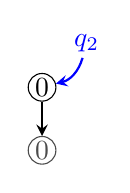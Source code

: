 \begin{tikzpicture}[node distance = 0.8cm,
  on grid,
  auto,
]

\tikzstyle{initial}= [black!70]
\tikzstyle{every state}=[inner sep=0pt, minimum size=10pt]

%%%%%%%%%%%%%%%%%%%%%%%%%%%%%%%% Nodes

\node (0')  [state, initial] {$0$};
\node (0)   [state, above = of 0'] {$0$};

\path [-stealth, thick]
  (0) edge node {} (0')
  ;

%%%%%%%%%%%%%%%%%%%%%%%%%%%%%%%% States/ul

\node (q2)  [state, above right = of 0, draw=none] [color=blue] {$q_{2}$};

\path [-stealth, thick, color=blue]
  (q2) edge [bend left] node {} (0)
  ;

\end{tikzpicture}
